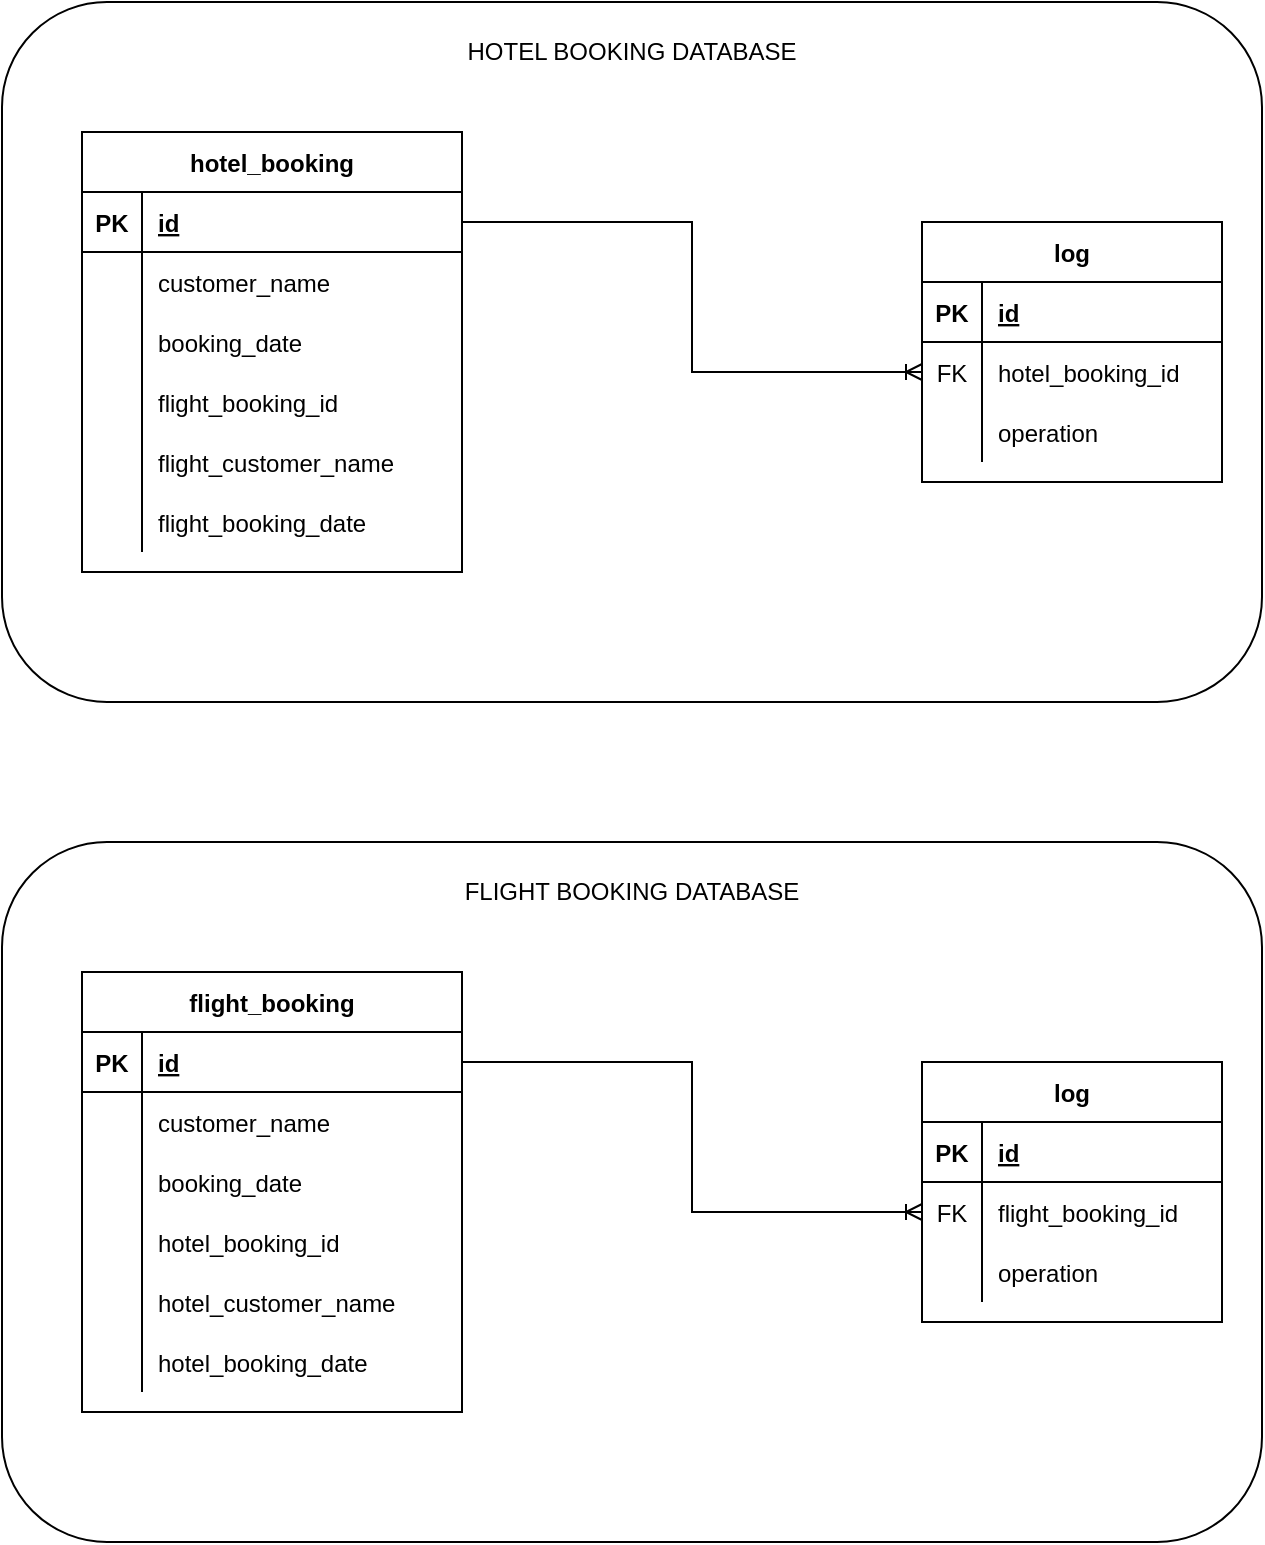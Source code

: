 <mxfile version="21.2.1" type="device">
  <diagram id="R2lEEEUBdFMjLlhIrx00" name="Page-1">
    <mxGraphModel dx="1434" dy="848" grid="1" gridSize="10" guides="1" tooltips="1" connect="1" arrows="1" fold="1" page="1" pageScale="1" pageWidth="850" pageHeight="1100" math="0" shadow="0" extFonts="Permanent Marker^https://fonts.googleapis.com/css?family=Permanent+Marker">
      <root>
        <mxCell id="0" />
        <mxCell id="1" parent="0" />
        <mxCell id="8S71tOTP2WVEwoR-wvtt-3" value="" style="group" vertex="1" connectable="0" parent="1">
          <mxGeometry x="110" y="40" width="630" height="350" as="geometry" />
        </mxCell>
        <mxCell id="8S71tOTP2WVEwoR-wvtt-1" value="" style="rounded=1;whiteSpace=wrap;html=1;" vertex="1" parent="8S71tOTP2WVEwoR-wvtt-3">
          <mxGeometry width="630" height="350" as="geometry" />
        </mxCell>
        <mxCell id="8S71tOTP2WVEwoR-wvtt-2" value="HOTEL BOOKING DATABASE" style="text;html=1;strokeColor=none;fillColor=none;align=center;verticalAlign=middle;whiteSpace=wrap;rounded=0;" vertex="1" parent="8S71tOTP2WVEwoR-wvtt-3">
          <mxGeometry x="200" y="10" width="230" height="30" as="geometry" />
        </mxCell>
        <mxCell id="i5V8W8Gfsb2hgkZKyVXf-33" value="log" style="shape=table;startSize=30;container=1;collapsible=1;childLayout=tableLayout;fixedRows=1;rowLines=0;fontStyle=1;align=center;resizeLast=1;" parent="8S71tOTP2WVEwoR-wvtt-3" vertex="1">
          <mxGeometry x="460" y="110" width="150" height="130" as="geometry" />
        </mxCell>
        <mxCell id="i5V8W8Gfsb2hgkZKyVXf-34" value="" style="shape=partialRectangle;collapsible=0;dropTarget=0;pointerEvents=0;fillColor=none;points=[[0,0.5],[1,0.5]];portConstraint=eastwest;top=0;left=0;right=0;bottom=1;" parent="i5V8W8Gfsb2hgkZKyVXf-33" vertex="1">
          <mxGeometry y="30" width="150" height="30" as="geometry" />
        </mxCell>
        <mxCell id="i5V8W8Gfsb2hgkZKyVXf-35" value="PK" style="shape=partialRectangle;overflow=hidden;connectable=0;fillColor=none;top=0;left=0;bottom=0;right=0;fontStyle=1;" parent="i5V8W8Gfsb2hgkZKyVXf-34" vertex="1">
          <mxGeometry width="30" height="30" as="geometry">
            <mxRectangle width="30" height="30" as="alternateBounds" />
          </mxGeometry>
        </mxCell>
        <mxCell id="i5V8W8Gfsb2hgkZKyVXf-36" value="id" style="shape=partialRectangle;overflow=hidden;connectable=0;fillColor=none;top=0;left=0;bottom=0;right=0;align=left;spacingLeft=6;fontStyle=5;" parent="i5V8W8Gfsb2hgkZKyVXf-34" vertex="1">
          <mxGeometry x="30" width="120" height="30" as="geometry">
            <mxRectangle width="120" height="30" as="alternateBounds" />
          </mxGeometry>
        </mxCell>
        <mxCell id="i5V8W8Gfsb2hgkZKyVXf-37" value="" style="shape=partialRectangle;collapsible=0;dropTarget=0;pointerEvents=0;fillColor=none;points=[[0,0.5],[1,0.5]];portConstraint=eastwest;top=0;left=0;right=0;bottom=0;" parent="i5V8W8Gfsb2hgkZKyVXf-33" vertex="1">
          <mxGeometry y="60" width="150" height="30" as="geometry" />
        </mxCell>
        <mxCell id="i5V8W8Gfsb2hgkZKyVXf-38" value="FK" style="shape=partialRectangle;overflow=hidden;connectable=0;fillColor=none;top=0;left=0;bottom=0;right=0;" parent="i5V8W8Gfsb2hgkZKyVXf-37" vertex="1">
          <mxGeometry width="30" height="30" as="geometry">
            <mxRectangle width="30" height="30" as="alternateBounds" />
          </mxGeometry>
        </mxCell>
        <mxCell id="i5V8W8Gfsb2hgkZKyVXf-39" value="hotel_booking_id" style="shape=partialRectangle;overflow=hidden;connectable=0;fillColor=none;top=0;left=0;bottom=0;right=0;align=left;spacingLeft=6;" parent="i5V8W8Gfsb2hgkZKyVXf-37" vertex="1">
          <mxGeometry x="30" width="120" height="30" as="geometry">
            <mxRectangle width="120" height="30" as="alternateBounds" />
          </mxGeometry>
        </mxCell>
        <mxCell id="i5V8W8Gfsb2hgkZKyVXf-40" value="" style="shape=partialRectangle;collapsible=0;dropTarget=0;pointerEvents=0;fillColor=none;points=[[0,0.5],[1,0.5]];portConstraint=eastwest;top=0;left=0;right=0;bottom=0;" parent="i5V8W8Gfsb2hgkZKyVXf-33" vertex="1">
          <mxGeometry y="90" width="150" height="30" as="geometry" />
        </mxCell>
        <mxCell id="i5V8W8Gfsb2hgkZKyVXf-41" value="" style="shape=partialRectangle;overflow=hidden;connectable=0;fillColor=none;top=0;left=0;bottom=0;right=0;" parent="i5V8W8Gfsb2hgkZKyVXf-40" vertex="1">
          <mxGeometry width="30" height="30" as="geometry">
            <mxRectangle width="30" height="30" as="alternateBounds" />
          </mxGeometry>
        </mxCell>
        <mxCell id="i5V8W8Gfsb2hgkZKyVXf-42" value="operation" style="shape=partialRectangle;overflow=hidden;connectable=0;fillColor=none;top=0;left=0;bottom=0;right=0;align=left;spacingLeft=6;" parent="i5V8W8Gfsb2hgkZKyVXf-40" vertex="1">
          <mxGeometry x="30" width="120" height="30" as="geometry">
            <mxRectangle width="120" height="30" as="alternateBounds" />
          </mxGeometry>
        </mxCell>
        <mxCell id="C-vyLk0tnHw3VtMMgP7b-23" value="hotel_booking" style="shape=table;startSize=30;container=1;collapsible=1;childLayout=tableLayout;fixedRows=1;rowLines=0;fontStyle=1;align=center;resizeLast=1;" parent="8S71tOTP2WVEwoR-wvtt-3" vertex="1">
          <mxGeometry x="40" y="65" width="190" height="220" as="geometry" />
        </mxCell>
        <mxCell id="C-vyLk0tnHw3VtMMgP7b-24" value="" style="shape=partialRectangle;collapsible=0;dropTarget=0;pointerEvents=0;fillColor=none;points=[[0,0.5],[1,0.5]];portConstraint=eastwest;top=0;left=0;right=0;bottom=1;" parent="C-vyLk0tnHw3VtMMgP7b-23" vertex="1">
          <mxGeometry y="30" width="190" height="30" as="geometry" />
        </mxCell>
        <mxCell id="C-vyLk0tnHw3VtMMgP7b-25" value="PK" style="shape=partialRectangle;overflow=hidden;connectable=0;fillColor=none;top=0;left=0;bottom=0;right=0;fontStyle=1;" parent="C-vyLk0tnHw3VtMMgP7b-24" vertex="1">
          <mxGeometry width="30" height="30" as="geometry">
            <mxRectangle width="30" height="30" as="alternateBounds" />
          </mxGeometry>
        </mxCell>
        <mxCell id="C-vyLk0tnHw3VtMMgP7b-26" value="id" style="shape=partialRectangle;overflow=hidden;connectable=0;fillColor=none;top=0;left=0;bottom=0;right=0;align=left;spacingLeft=6;fontStyle=5;" parent="C-vyLk0tnHw3VtMMgP7b-24" vertex="1">
          <mxGeometry x="30" width="160" height="30" as="geometry">
            <mxRectangle width="160" height="30" as="alternateBounds" />
          </mxGeometry>
        </mxCell>
        <mxCell id="C-vyLk0tnHw3VtMMgP7b-27" value="" style="shape=partialRectangle;collapsible=0;dropTarget=0;pointerEvents=0;fillColor=none;points=[[0,0.5],[1,0.5]];portConstraint=eastwest;top=0;left=0;right=0;bottom=0;" parent="C-vyLk0tnHw3VtMMgP7b-23" vertex="1">
          <mxGeometry y="60" width="190" height="30" as="geometry" />
        </mxCell>
        <mxCell id="C-vyLk0tnHw3VtMMgP7b-28" value="" style="shape=partialRectangle;overflow=hidden;connectable=0;fillColor=none;top=0;left=0;bottom=0;right=0;" parent="C-vyLk0tnHw3VtMMgP7b-27" vertex="1">
          <mxGeometry width="30" height="30" as="geometry">
            <mxRectangle width="30" height="30" as="alternateBounds" />
          </mxGeometry>
        </mxCell>
        <mxCell id="C-vyLk0tnHw3VtMMgP7b-29" value="customer_name" style="shape=partialRectangle;overflow=hidden;connectable=0;fillColor=none;top=0;left=0;bottom=0;right=0;align=left;spacingLeft=6;" parent="C-vyLk0tnHw3VtMMgP7b-27" vertex="1">
          <mxGeometry x="30" width="160" height="30" as="geometry">
            <mxRectangle width="160" height="30" as="alternateBounds" />
          </mxGeometry>
        </mxCell>
        <mxCell id="i5V8W8Gfsb2hgkZKyVXf-1" style="shape=partialRectangle;collapsible=0;dropTarget=0;pointerEvents=0;fillColor=none;points=[[0,0.5],[1,0.5]];portConstraint=eastwest;top=0;left=0;right=0;bottom=0;" parent="C-vyLk0tnHw3VtMMgP7b-23" vertex="1">
          <mxGeometry y="90" width="190" height="30" as="geometry" />
        </mxCell>
        <mxCell id="i5V8W8Gfsb2hgkZKyVXf-2" style="shape=partialRectangle;overflow=hidden;connectable=0;fillColor=none;top=0;left=0;bottom=0;right=0;" parent="i5V8W8Gfsb2hgkZKyVXf-1" vertex="1">
          <mxGeometry width="30" height="30" as="geometry">
            <mxRectangle width="30" height="30" as="alternateBounds" />
          </mxGeometry>
        </mxCell>
        <mxCell id="i5V8W8Gfsb2hgkZKyVXf-3" value="booking_date" style="shape=partialRectangle;overflow=hidden;connectable=0;fillColor=none;top=0;left=0;bottom=0;right=0;align=left;spacingLeft=6;" parent="i5V8W8Gfsb2hgkZKyVXf-1" vertex="1">
          <mxGeometry x="30" width="160" height="30" as="geometry">
            <mxRectangle width="160" height="30" as="alternateBounds" />
          </mxGeometry>
        </mxCell>
        <mxCell id="i5V8W8Gfsb2hgkZKyVXf-10" style="shape=partialRectangle;collapsible=0;dropTarget=0;pointerEvents=0;fillColor=none;points=[[0,0.5],[1,0.5]];portConstraint=eastwest;top=0;left=0;right=0;bottom=0;" parent="C-vyLk0tnHw3VtMMgP7b-23" vertex="1">
          <mxGeometry y="120" width="190" height="30" as="geometry" />
        </mxCell>
        <mxCell id="i5V8W8Gfsb2hgkZKyVXf-11" style="shape=partialRectangle;overflow=hidden;connectable=0;fillColor=none;top=0;left=0;bottom=0;right=0;" parent="i5V8W8Gfsb2hgkZKyVXf-10" vertex="1">
          <mxGeometry width="30" height="30" as="geometry">
            <mxRectangle width="30" height="30" as="alternateBounds" />
          </mxGeometry>
        </mxCell>
        <mxCell id="i5V8W8Gfsb2hgkZKyVXf-12" value="flight_booking_id" style="shape=partialRectangle;overflow=hidden;connectable=0;fillColor=none;top=0;left=0;bottom=0;right=0;align=left;spacingLeft=6;" parent="i5V8W8Gfsb2hgkZKyVXf-10" vertex="1">
          <mxGeometry x="30" width="160" height="30" as="geometry">
            <mxRectangle width="160" height="30" as="alternateBounds" />
          </mxGeometry>
        </mxCell>
        <mxCell id="i5V8W8Gfsb2hgkZKyVXf-13" style="shape=partialRectangle;collapsible=0;dropTarget=0;pointerEvents=0;fillColor=none;points=[[0,0.5],[1,0.5]];portConstraint=eastwest;top=0;left=0;right=0;bottom=0;" parent="C-vyLk0tnHw3VtMMgP7b-23" vertex="1">
          <mxGeometry y="150" width="190" height="30" as="geometry" />
        </mxCell>
        <mxCell id="i5V8W8Gfsb2hgkZKyVXf-14" style="shape=partialRectangle;overflow=hidden;connectable=0;fillColor=none;top=0;left=0;bottom=0;right=0;" parent="i5V8W8Gfsb2hgkZKyVXf-13" vertex="1">
          <mxGeometry width="30" height="30" as="geometry">
            <mxRectangle width="30" height="30" as="alternateBounds" />
          </mxGeometry>
        </mxCell>
        <mxCell id="i5V8W8Gfsb2hgkZKyVXf-15" value="flight_customer_name" style="shape=partialRectangle;overflow=hidden;connectable=0;fillColor=none;top=0;left=0;bottom=0;right=0;align=left;spacingLeft=6;" parent="i5V8W8Gfsb2hgkZKyVXf-13" vertex="1">
          <mxGeometry x="30" width="160" height="30" as="geometry">
            <mxRectangle width="160" height="30" as="alternateBounds" />
          </mxGeometry>
        </mxCell>
        <mxCell id="i5V8W8Gfsb2hgkZKyVXf-16" style="shape=partialRectangle;collapsible=0;dropTarget=0;pointerEvents=0;fillColor=none;points=[[0,0.5],[1,0.5]];portConstraint=eastwest;top=0;left=0;right=0;bottom=0;" parent="C-vyLk0tnHw3VtMMgP7b-23" vertex="1">
          <mxGeometry y="180" width="190" height="30" as="geometry" />
        </mxCell>
        <mxCell id="i5V8W8Gfsb2hgkZKyVXf-17" value="" style="shape=partialRectangle;overflow=hidden;connectable=0;fillColor=none;top=0;left=0;bottom=0;right=0;" parent="i5V8W8Gfsb2hgkZKyVXf-16" vertex="1">
          <mxGeometry width="30" height="30" as="geometry">
            <mxRectangle width="30" height="30" as="alternateBounds" />
          </mxGeometry>
        </mxCell>
        <mxCell id="i5V8W8Gfsb2hgkZKyVXf-18" value="flight_booking_date" style="shape=partialRectangle;overflow=hidden;connectable=0;fillColor=none;top=0;left=0;bottom=0;right=0;align=left;spacingLeft=6;" parent="i5V8W8Gfsb2hgkZKyVXf-16" vertex="1">
          <mxGeometry x="30" width="160" height="30" as="geometry">
            <mxRectangle width="160" height="30" as="alternateBounds" />
          </mxGeometry>
        </mxCell>
        <mxCell id="8S71tOTP2WVEwoR-wvtt-4" style="edgeStyle=orthogonalEdgeStyle;rounded=0;orthogonalLoop=1;jettySize=auto;html=1;entryX=0;entryY=0.5;entryDx=0;entryDy=0;endArrow=ERoneToMany;endFill=0;" edge="1" parent="8S71tOTP2WVEwoR-wvtt-3" source="C-vyLk0tnHw3VtMMgP7b-24" target="i5V8W8Gfsb2hgkZKyVXf-37">
          <mxGeometry relative="1" as="geometry" />
        </mxCell>
        <mxCell id="8S71tOTP2WVEwoR-wvtt-5" value="" style="group" vertex="1" connectable="0" parent="1">
          <mxGeometry x="110" y="460" width="630" height="350" as="geometry" />
        </mxCell>
        <mxCell id="8S71tOTP2WVEwoR-wvtt-6" value="" style="rounded=1;whiteSpace=wrap;html=1;" vertex="1" parent="8S71tOTP2WVEwoR-wvtt-5">
          <mxGeometry width="630" height="350" as="geometry" />
        </mxCell>
        <mxCell id="8S71tOTP2WVEwoR-wvtt-7" value="FLIGHT BOOKING DATABASE" style="text;html=1;strokeColor=none;fillColor=none;align=center;verticalAlign=middle;whiteSpace=wrap;rounded=0;" vertex="1" parent="8S71tOTP2WVEwoR-wvtt-5">
          <mxGeometry x="200" y="10" width="230" height="30" as="geometry" />
        </mxCell>
        <mxCell id="8S71tOTP2WVEwoR-wvtt-8" value="log" style="shape=table;startSize=30;container=1;collapsible=1;childLayout=tableLayout;fixedRows=1;rowLines=0;fontStyle=1;align=center;resizeLast=1;" vertex="1" parent="8S71tOTP2WVEwoR-wvtt-5">
          <mxGeometry x="460" y="110" width="150" height="130" as="geometry" />
        </mxCell>
        <mxCell id="8S71tOTP2WVEwoR-wvtt-9" value="" style="shape=partialRectangle;collapsible=0;dropTarget=0;pointerEvents=0;fillColor=none;points=[[0,0.5],[1,0.5]];portConstraint=eastwest;top=0;left=0;right=0;bottom=1;" vertex="1" parent="8S71tOTP2WVEwoR-wvtt-8">
          <mxGeometry y="30" width="150" height="30" as="geometry" />
        </mxCell>
        <mxCell id="8S71tOTP2WVEwoR-wvtt-10" value="PK" style="shape=partialRectangle;overflow=hidden;connectable=0;fillColor=none;top=0;left=0;bottom=0;right=0;fontStyle=1;" vertex="1" parent="8S71tOTP2WVEwoR-wvtt-9">
          <mxGeometry width="30" height="30" as="geometry">
            <mxRectangle width="30" height="30" as="alternateBounds" />
          </mxGeometry>
        </mxCell>
        <mxCell id="8S71tOTP2WVEwoR-wvtt-11" value="id" style="shape=partialRectangle;overflow=hidden;connectable=0;fillColor=none;top=0;left=0;bottom=0;right=0;align=left;spacingLeft=6;fontStyle=5;" vertex="1" parent="8S71tOTP2WVEwoR-wvtt-9">
          <mxGeometry x="30" width="120" height="30" as="geometry">
            <mxRectangle width="120" height="30" as="alternateBounds" />
          </mxGeometry>
        </mxCell>
        <mxCell id="8S71tOTP2WVEwoR-wvtt-12" value="" style="shape=partialRectangle;collapsible=0;dropTarget=0;pointerEvents=0;fillColor=none;points=[[0,0.5],[1,0.5]];portConstraint=eastwest;top=0;left=0;right=0;bottom=0;" vertex="1" parent="8S71tOTP2WVEwoR-wvtt-8">
          <mxGeometry y="60" width="150" height="30" as="geometry" />
        </mxCell>
        <mxCell id="8S71tOTP2WVEwoR-wvtt-13" value="FK" style="shape=partialRectangle;overflow=hidden;connectable=0;fillColor=none;top=0;left=0;bottom=0;right=0;" vertex="1" parent="8S71tOTP2WVEwoR-wvtt-12">
          <mxGeometry width="30" height="30" as="geometry">
            <mxRectangle width="30" height="30" as="alternateBounds" />
          </mxGeometry>
        </mxCell>
        <mxCell id="8S71tOTP2WVEwoR-wvtt-14" value="flight_booking_id" style="shape=partialRectangle;overflow=hidden;connectable=0;fillColor=none;top=0;left=0;bottom=0;right=0;align=left;spacingLeft=6;" vertex="1" parent="8S71tOTP2WVEwoR-wvtt-12">
          <mxGeometry x="30" width="120" height="30" as="geometry">
            <mxRectangle width="120" height="30" as="alternateBounds" />
          </mxGeometry>
        </mxCell>
        <mxCell id="8S71tOTP2WVEwoR-wvtt-15" value="" style="shape=partialRectangle;collapsible=0;dropTarget=0;pointerEvents=0;fillColor=none;points=[[0,0.5],[1,0.5]];portConstraint=eastwest;top=0;left=0;right=0;bottom=0;" vertex="1" parent="8S71tOTP2WVEwoR-wvtt-8">
          <mxGeometry y="90" width="150" height="30" as="geometry" />
        </mxCell>
        <mxCell id="8S71tOTP2WVEwoR-wvtt-16" value="" style="shape=partialRectangle;overflow=hidden;connectable=0;fillColor=none;top=0;left=0;bottom=0;right=0;" vertex="1" parent="8S71tOTP2WVEwoR-wvtt-15">
          <mxGeometry width="30" height="30" as="geometry">
            <mxRectangle width="30" height="30" as="alternateBounds" />
          </mxGeometry>
        </mxCell>
        <mxCell id="8S71tOTP2WVEwoR-wvtt-17" value="operation" style="shape=partialRectangle;overflow=hidden;connectable=0;fillColor=none;top=0;left=0;bottom=0;right=0;align=left;spacingLeft=6;" vertex="1" parent="8S71tOTP2WVEwoR-wvtt-15">
          <mxGeometry x="30" width="120" height="30" as="geometry">
            <mxRectangle width="120" height="30" as="alternateBounds" />
          </mxGeometry>
        </mxCell>
        <mxCell id="8S71tOTP2WVEwoR-wvtt-18" value="flight_booking" style="shape=table;startSize=30;container=1;collapsible=1;childLayout=tableLayout;fixedRows=1;rowLines=0;fontStyle=1;align=center;resizeLast=1;" vertex="1" parent="8S71tOTP2WVEwoR-wvtt-5">
          <mxGeometry x="40" y="65" width="190" height="220" as="geometry" />
        </mxCell>
        <mxCell id="8S71tOTP2WVEwoR-wvtt-19" value="" style="shape=partialRectangle;collapsible=0;dropTarget=0;pointerEvents=0;fillColor=none;points=[[0,0.5],[1,0.5]];portConstraint=eastwest;top=0;left=0;right=0;bottom=1;" vertex="1" parent="8S71tOTP2WVEwoR-wvtt-18">
          <mxGeometry y="30" width="190" height="30" as="geometry" />
        </mxCell>
        <mxCell id="8S71tOTP2WVEwoR-wvtt-20" value="PK" style="shape=partialRectangle;overflow=hidden;connectable=0;fillColor=none;top=0;left=0;bottom=0;right=0;fontStyle=1;" vertex="1" parent="8S71tOTP2WVEwoR-wvtt-19">
          <mxGeometry width="30" height="30" as="geometry">
            <mxRectangle width="30" height="30" as="alternateBounds" />
          </mxGeometry>
        </mxCell>
        <mxCell id="8S71tOTP2WVEwoR-wvtt-21" value="id" style="shape=partialRectangle;overflow=hidden;connectable=0;fillColor=none;top=0;left=0;bottom=0;right=0;align=left;spacingLeft=6;fontStyle=5;" vertex="1" parent="8S71tOTP2WVEwoR-wvtt-19">
          <mxGeometry x="30" width="160" height="30" as="geometry">
            <mxRectangle width="160" height="30" as="alternateBounds" />
          </mxGeometry>
        </mxCell>
        <mxCell id="8S71tOTP2WVEwoR-wvtt-22" value="" style="shape=partialRectangle;collapsible=0;dropTarget=0;pointerEvents=0;fillColor=none;points=[[0,0.5],[1,0.5]];portConstraint=eastwest;top=0;left=0;right=0;bottom=0;" vertex="1" parent="8S71tOTP2WVEwoR-wvtt-18">
          <mxGeometry y="60" width="190" height="30" as="geometry" />
        </mxCell>
        <mxCell id="8S71tOTP2WVEwoR-wvtt-23" value="" style="shape=partialRectangle;overflow=hidden;connectable=0;fillColor=none;top=0;left=0;bottom=0;right=0;" vertex="1" parent="8S71tOTP2WVEwoR-wvtt-22">
          <mxGeometry width="30" height="30" as="geometry">
            <mxRectangle width="30" height="30" as="alternateBounds" />
          </mxGeometry>
        </mxCell>
        <mxCell id="8S71tOTP2WVEwoR-wvtt-24" value="customer_name" style="shape=partialRectangle;overflow=hidden;connectable=0;fillColor=none;top=0;left=0;bottom=0;right=0;align=left;spacingLeft=6;" vertex="1" parent="8S71tOTP2WVEwoR-wvtt-22">
          <mxGeometry x="30" width="160" height="30" as="geometry">
            <mxRectangle width="160" height="30" as="alternateBounds" />
          </mxGeometry>
        </mxCell>
        <mxCell id="8S71tOTP2WVEwoR-wvtt-25" style="shape=partialRectangle;collapsible=0;dropTarget=0;pointerEvents=0;fillColor=none;points=[[0,0.5],[1,0.5]];portConstraint=eastwest;top=0;left=0;right=0;bottom=0;" vertex="1" parent="8S71tOTP2WVEwoR-wvtt-18">
          <mxGeometry y="90" width="190" height="30" as="geometry" />
        </mxCell>
        <mxCell id="8S71tOTP2WVEwoR-wvtt-26" style="shape=partialRectangle;overflow=hidden;connectable=0;fillColor=none;top=0;left=0;bottom=0;right=0;" vertex="1" parent="8S71tOTP2WVEwoR-wvtt-25">
          <mxGeometry width="30" height="30" as="geometry">
            <mxRectangle width="30" height="30" as="alternateBounds" />
          </mxGeometry>
        </mxCell>
        <mxCell id="8S71tOTP2WVEwoR-wvtt-27" value="booking_date" style="shape=partialRectangle;overflow=hidden;connectable=0;fillColor=none;top=0;left=0;bottom=0;right=0;align=left;spacingLeft=6;" vertex="1" parent="8S71tOTP2WVEwoR-wvtt-25">
          <mxGeometry x="30" width="160" height="30" as="geometry">
            <mxRectangle width="160" height="30" as="alternateBounds" />
          </mxGeometry>
        </mxCell>
        <mxCell id="8S71tOTP2WVEwoR-wvtt-28" style="shape=partialRectangle;collapsible=0;dropTarget=0;pointerEvents=0;fillColor=none;points=[[0,0.5],[1,0.5]];portConstraint=eastwest;top=0;left=0;right=0;bottom=0;" vertex="1" parent="8S71tOTP2WVEwoR-wvtt-18">
          <mxGeometry y="120" width="190" height="30" as="geometry" />
        </mxCell>
        <mxCell id="8S71tOTP2WVEwoR-wvtt-29" style="shape=partialRectangle;overflow=hidden;connectable=0;fillColor=none;top=0;left=0;bottom=0;right=0;" vertex="1" parent="8S71tOTP2WVEwoR-wvtt-28">
          <mxGeometry width="30" height="30" as="geometry">
            <mxRectangle width="30" height="30" as="alternateBounds" />
          </mxGeometry>
        </mxCell>
        <mxCell id="8S71tOTP2WVEwoR-wvtt-30" value="hotel_booking_id" style="shape=partialRectangle;overflow=hidden;connectable=0;fillColor=none;top=0;left=0;bottom=0;right=0;align=left;spacingLeft=6;" vertex="1" parent="8S71tOTP2WVEwoR-wvtt-28">
          <mxGeometry x="30" width="160" height="30" as="geometry">
            <mxRectangle width="160" height="30" as="alternateBounds" />
          </mxGeometry>
        </mxCell>
        <mxCell id="8S71tOTP2WVEwoR-wvtt-31" style="shape=partialRectangle;collapsible=0;dropTarget=0;pointerEvents=0;fillColor=none;points=[[0,0.5],[1,0.5]];portConstraint=eastwest;top=0;left=0;right=0;bottom=0;" vertex="1" parent="8S71tOTP2WVEwoR-wvtt-18">
          <mxGeometry y="150" width="190" height="30" as="geometry" />
        </mxCell>
        <mxCell id="8S71tOTP2WVEwoR-wvtt-32" style="shape=partialRectangle;overflow=hidden;connectable=0;fillColor=none;top=0;left=0;bottom=0;right=0;" vertex="1" parent="8S71tOTP2WVEwoR-wvtt-31">
          <mxGeometry width="30" height="30" as="geometry">
            <mxRectangle width="30" height="30" as="alternateBounds" />
          </mxGeometry>
        </mxCell>
        <mxCell id="8S71tOTP2WVEwoR-wvtt-33" value="hotel_customer_name" style="shape=partialRectangle;overflow=hidden;connectable=0;fillColor=none;top=0;left=0;bottom=0;right=0;align=left;spacingLeft=6;" vertex="1" parent="8S71tOTP2WVEwoR-wvtt-31">
          <mxGeometry x="30" width="160" height="30" as="geometry">
            <mxRectangle width="160" height="30" as="alternateBounds" />
          </mxGeometry>
        </mxCell>
        <mxCell id="8S71tOTP2WVEwoR-wvtt-34" style="shape=partialRectangle;collapsible=0;dropTarget=0;pointerEvents=0;fillColor=none;points=[[0,0.5],[1,0.5]];portConstraint=eastwest;top=0;left=0;right=0;bottom=0;" vertex="1" parent="8S71tOTP2WVEwoR-wvtt-18">
          <mxGeometry y="180" width="190" height="30" as="geometry" />
        </mxCell>
        <mxCell id="8S71tOTP2WVEwoR-wvtt-35" value="" style="shape=partialRectangle;overflow=hidden;connectable=0;fillColor=none;top=0;left=0;bottom=0;right=0;" vertex="1" parent="8S71tOTP2WVEwoR-wvtt-34">
          <mxGeometry width="30" height="30" as="geometry">
            <mxRectangle width="30" height="30" as="alternateBounds" />
          </mxGeometry>
        </mxCell>
        <mxCell id="8S71tOTP2WVEwoR-wvtt-36" value="hotel_booking_date" style="shape=partialRectangle;overflow=hidden;connectable=0;fillColor=none;top=0;left=0;bottom=0;right=0;align=left;spacingLeft=6;" vertex="1" parent="8S71tOTP2WVEwoR-wvtt-34">
          <mxGeometry x="30" width="160" height="30" as="geometry">
            <mxRectangle width="160" height="30" as="alternateBounds" />
          </mxGeometry>
        </mxCell>
        <mxCell id="8S71tOTP2WVEwoR-wvtt-37" style="edgeStyle=orthogonalEdgeStyle;rounded=0;orthogonalLoop=1;jettySize=auto;html=1;entryX=0;entryY=0.5;entryDx=0;entryDy=0;endArrow=ERoneToMany;endFill=0;" edge="1" parent="8S71tOTP2WVEwoR-wvtt-5" source="8S71tOTP2WVEwoR-wvtt-19" target="8S71tOTP2WVEwoR-wvtt-12">
          <mxGeometry relative="1" as="geometry" />
        </mxCell>
      </root>
    </mxGraphModel>
  </diagram>
</mxfile>
